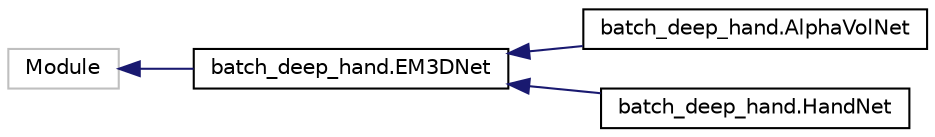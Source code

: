 digraph "Graphical Class Hierarchy"
{
  edge [fontname="Helvetica",fontsize="10",labelfontname="Helvetica",labelfontsize="10"];
  node [fontname="Helvetica",fontsize="10",shape=record];
  rankdir="LR";
  Node248 [label="Module",height=0.2,width=0.4,color="grey75", fillcolor="white", style="filled"];
  Node248 -> Node0 [dir="back",color="midnightblue",fontsize="10",style="solid",fontname="Helvetica"];
  Node0 [label="batch_deep_hand.EM3DNet",height=0.2,width=0.4,color="black", fillcolor="white", style="filled",URL="$classbatch__deep__hand_1_1EM3DNet.html"];
  Node0 -> Node1 [dir="back",color="midnightblue",fontsize="10",style="solid",fontname="Helvetica"];
  Node1 [label="batch_deep_hand.AlphaVolNet",height=0.2,width=0.4,color="black", fillcolor="white", style="filled",URL="$classbatch__deep__hand_1_1AlphaVolNet.html"];
  Node0 -> Node2 [dir="back",color="midnightblue",fontsize="10",style="solid",fontname="Helvetica"];
  Node2 [label="batch_deep_hand.HandNet",height=0.2,width=0.4,color="black", fillcolor="white", style="filled",URL="$classbatch__deep__hand_1_1HandNet.html"];
}
